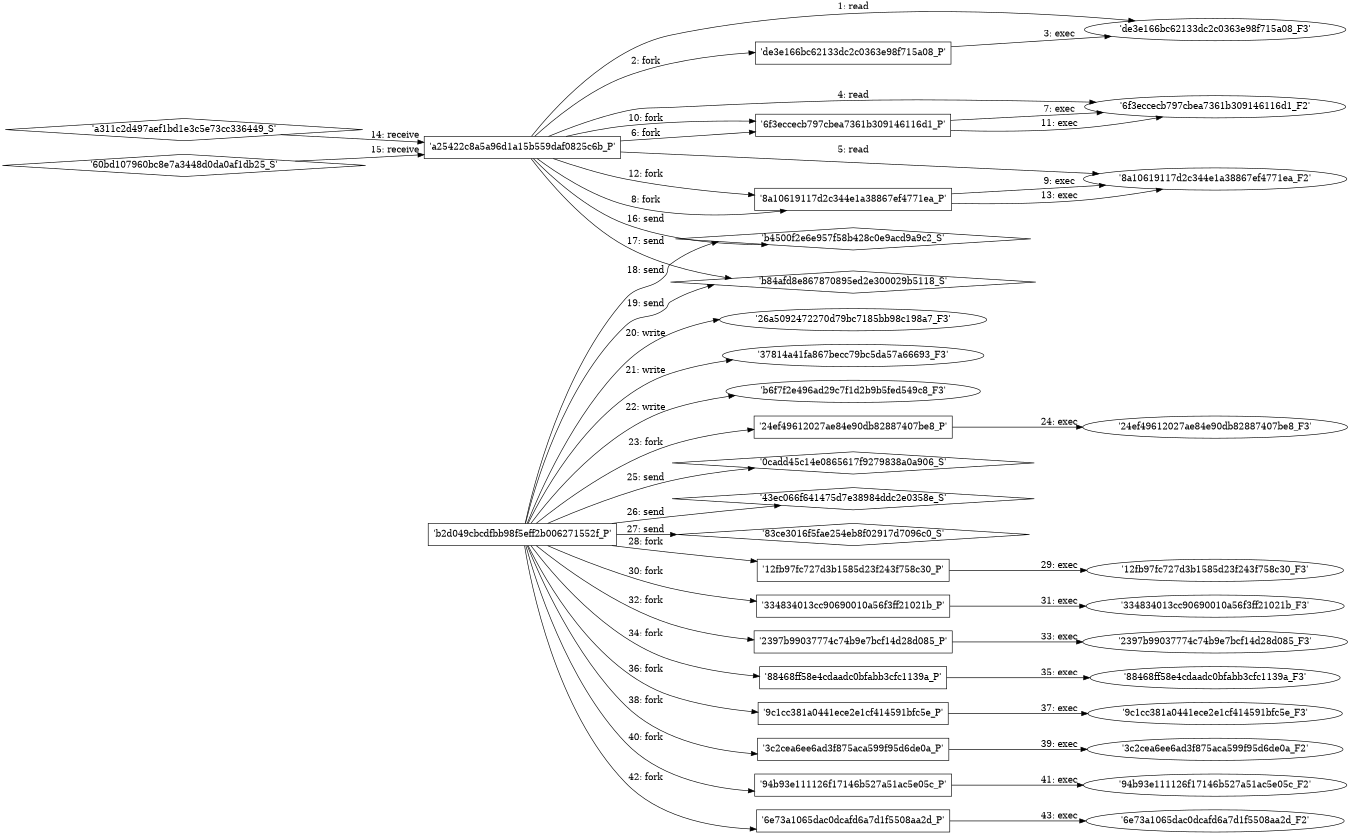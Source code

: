 digraph "D:\Learning\Paper\apt\基于CTI的攻击预警\Dataset\攻击图\ASGfromALLCTI\Threat Roundup for January 7 to January 14.dot" {
rankdir="LR"
size="9"
fixedsize="false"
splines="true"
nodesep=0.3
ranksep=0
fontsize=10
overlap="scalexy"
engine= "neato"
	"'de3e166bc62133dc2c0363e98f715a08_F3'" [node_type=file shape=ellipse]
	"'a25422c8a5a96d1a15b559daf0825c6b_P'" [node_type=Process shape=box]
	"'a25422c8a5a96d1a15b559daf0825c6b_P'" -> "'de3e166bc62133dc2c0363e98f715a08_F3'" [label="1: read"]
	"'a25422c8a5a96d1a15b559daf0825c6b_P'" [node_type=Process shape=box]
	"'de3e166bc62133dc2c0363e98f715a08_P'" [node_type=Process shape=box]
	"'a25422c8a5a96d1a15b559daf0825c6b_P'" -> "'de3e166bc62133dc2c0363e98f715a08_P'" [label="2: fork"]
	"'de3e166bc62133dc2c0363e98f715a08_P'" [node_type=Process shape=box]
	"'de3e166bc62133dc2c0363e98f715a08_F3'" [node_type=File shape=ellipse]
	"'de3e166bc62133dc2c0363e98f715a08_P'" -> "'de3e166bc62133dc2c0363e98f715a08_F3'" [label="3: exec"]
	"'6f3eccecb797cbea7361b309146116d1_F2'" [node_type=file shape=ellipse]
	"'a25422c8a5a96d1a15b559daf0825c6b_P'" [node_type=Process shape=box]
	"'a25422c8a5a96d1a15b559daf0825c6b_P'" -> "'6f3eccecb797cbea7361b309146116d1_F2'" [label="4: read"]
	"'8a10619117d2c344e1a38867ef4771ea_F2'" [node_type=file shape=ellipse]
	"'a25422c8a5a96d1a15b559daf0825c6b_P'" [node_type=Process shape=box]
	"'a25422c8a5a96d1a15b559daf0825c6b_P'" -> "'8a10619117d2c344e1a38867ef4771ea_F2'" [label="5: read"]
	"'a25422c8a5a96d1a15b559daf0825c6b_P'" [node_type=Process shape=box]
	"'6f3eccecb797cbea7361b309146116d1_P'" [node_type=Process shape=box]
	"'a25422c8a5a96d1a15b559daf0825c6b_P'" -> "'6f3eccecb797cbea7361b309146116d1_P'" [label="6: fork"]
	"'6f3eccecb797cbea7361b309146116d1_P'" [node_type=Process shape=box]
	"'6f3eccecb797cbea7361b309146116d1_F2'" [node_type=File shape=ellipse]
	"'6f3eccecb797cbea7361b309146116d1_P'" -> "'6f3eccecb797cbea7361b309146116d1_F2'" [label="7: exec"]
	"'a25422c8a5a96d1a15b559daf0825c6b_P'" [node_type=Process shape=box]
	"'8a10619117d2c344e1a38867ef4771ea_P'" [node_type=Process shape=box]
	"'a25422c8a5a96d1a15b559daf0825c6b_P'" -> "'8a10619117d2c344e1a38867ef4771ea_P'" [label="8: fork"]
	"'8a10619117d2c344e1a38867ef4771ea_P'" [node_type=Process shape=box]
	"'8a10619117d2c344e1a38867ef4771ea_F2'" [node_type=File shape=ellipse]
	"'8a10619117d2c344e1a38867ef4771ea_P'" -> "'8a10619117d2c344e1a38867ef4771ea_F2'" [label="9: exec"]
	"'a25422c8a5a96d1a15b559daf0825c6b_P'" [node_type=Process shape=box]
	"'6f3eccecb797cbea7361b309146116d1_P'" [node_type=Process shape=box]
	"'a25422c8a5a96d1a15b559daf0825c6b_P'" -> "'6f3eccecb797cbea7361b309146116d1_P'" [label="10: fork"]
	"'6f3eccecb797cbea7361b309146116d1_P'" [node_type=Process shape=box]
	"'6f3eccecb797cbea7361b309146116d1_F2'" [node_type=File shape=ellipse]
	"'6f3eccecb797cbea7361b309146116d1_P'" -> "'6f3eccecb797cbea7361b309146116d1_F2'" [label="11: exec"]
	"'a25422c8a5a96d1a15b559daf0825c6b_P'" [node_type=Process shape=box]
	"'8a10619117d2c344e1a38867ef4771ea_P'" [node_type=Process shape=box]
	"'a25422c8a5a96d1a15b559daf0825c6b_P'" -> "'8a10619117d2c344e1a38867ef4771ea_P'" [label="12: fork"]
	"'8a10619117d2c344e1a38867ef4771ea_P'" [node_type=Process shape=box]
	"'8a10619117d2c344e1a38867ef4771ea_F2'" [node_type=File shape=ellipse]
	"'8a10619117d2c344e1a38867ef4771ea_P'" -> "'8a10619117d2c344e1a38867ef4771ea_F2'" [label="13: exec"]
	"'a25422c8a5a96d1a15b559daf0825c6b_P'" [node_type=Process shape=box]
	"'a311c2d497aef1bd1e3c5e73cc336449_S'" [node_type=Socket shape=diamond]
	"'a311c2d497aef1bd1e3c5e73cc336449_S'" -> "'a25422c8a5a96d1a15b559daf0825c6b_P'" [label="14: receive"]
	"'a25422c8a5a96d1a15b559daf0825c6b_P'" [node_type=Process shape=box]
	"'60bd107960bc8e7a3448d0da0af1db25_S'" [node_type=Socket shape=diamond]
	"'60bd107960bc8e7a3448d0da0af1db25_S'" -> "'a25422c8a5a96d1a15b559daf0825c6b_P'" [label="15: receive"]
	"'b4500f2e6e957f58b428c0e9acd9a9c2_S'" [node_type=Socket shape=diamond]
	"'a25422c8a5a96d1a15b559daf0825c6b_P'" [node_type=Process shape=box]
	"'a25422c8a5a96d1a15b559daf0825c6b_P'" -> "'b4500f2e6e957f58b428c0e9acd9a9c2_S'" [label="16: send"]
	"'b84afd8e867870895ed2e300029b5118_S'" [node_type=Socket shape=diamond]
	"'a25422c8a5a96d1a15b559daf0825c6b_P'" [node_type=Process shape=box]
	"'a25422c8a5a96d1a15b559daf0825c6b_P'" -> "'b84afd8e867870895ed2e300029b5118_S'" [label="17: send"]
	"'b4500f2e6e957f58b428c0e9acd9a9c2_S'" [node_type=Socket shape=diamond]
	"'b2d049cbcdfbb98f5eff2b006271552f_P'" [node_type=Process shape=box]
	"'b2d049cbcdfbb98f5eff2b006271552f_P'" -> "'b4500f2e6e957f58b428c0e9acd9a9c2_S'" [label="18: send"]
	"'b84afd8e867870895ed2e300029b5118_S'" [node_type=Socket shape=diamond]
	"'b2d049cbcdfbb98f5eff2b006271552f_P'" [node_type=Process shape=box]
	"'b2d049cbcdfbb98f5eff2b006271552f_P'" -> "'b84afd8e867870895ed2e300029b5118_S'" [label="19: send"]
	"'26a5092472270d79bc7185bb98c198a7_F3'" [node_type=file shape=ellipse]
	"'b2d049cbcdfbb98f5eff2b006271552f_P'" [node_type=Process shape=box]
	"'b2d049cbcdfbb98f5eff2b006271552f_P'" -> "'26a5092472270d79bc7185bb98c198a7_F3'" [label="20: write"]
	"'37814a41fa867becc79bc5da57a66693_F3'" [node_type=file shape=ellipse]
	"'b2d049cbcdfbb98f5eff2b006271552f_P'" [node_type=Process shape=box]
	"'b2d049cbcdfbb98f5eff2b006271552f_P'" -> "'37814a41fa867becc79bc5da57a66693_F3'" [label="21: write"]
	"'b6f7f2e496ad29c7f1d2b9b5fed549c8_F3'" [node_type=file shape=ellipse]
	"'b2d049cbcdfbb98f5eff2b006271552f_P'" [node_type=Process shape=box]
	"'b2d049cbcdfbb98f5eff2b006271552f_P'" -> "'b6f7f2e496ad29c7f1d2b9b5fed549c8_F3'" [label="22: write"]
	"'b2d049cbcdfbb98f5eff2b006271552f_P'" [node_type=Process shape=box]
	"'24ef49612027ae84e90db82887407be8_P'" [node_type=Process shape=box]
	"'b2d049cbcdfbb98f5eff2b006271552f_P'" -> "'24ef49612027ae84e90db82887407be8_P'" [label="23: fork"]
	"'24ef49612027ae84e90db82887407be8_P'" [node_type=Process shape=box]
	"'24ef49612027ae84e90db82887407be8_F3'" [node_type=File shape=ellipse]
	"'24ef49612027ae84e90db82887407be8_P'" -> "'24ef49612027ae84e90db82887407be8_F3'" [label="24: exec"]
	"'0cadd45c14e0865617f9279838a0a906_S'" [node_type=Socket shape=diamond]
	"'b2d049cbcdfbb98f5eff2b006271552f_P'" [node_type=Process shape=box]
	"'b2d049cbcdfbb98f5eff2b006271552f_P'" -> "'0cadd45c14e0865617f9279838a0a906_S'" [label="25: send"]
	"'43ec066f641475d7e38984ddc2e0358e_S'" [node_type=Socket shape=diamond]
	"'b2d049cbcdfbb98f5eff2b006271552f_P'" [node_type=Process shape=box]
	"'b2d049cbcdfbb98f5eff2b006271552f_P'" -> "'43ec066f641475d7e38984ddc2e0358e_S'" [label="26: send"]
	"'83ce3016f5fae254eb8f02917d7096c0_S'" [node_type=Socket shape=diamond]
	"'b2d049cbcdfbb98f5eff2b006271552f_P'" [node_type=Process shape=box]
	"'b2d049cbcdfbb98f5eff2b006271552f_P'" -> "'83ce3016f5fae254eb8f02917d7096c0_S'" [label="27: send"]
	"'b2d049cbcdfbb98f5eff2b006271552f_P'" [node_type=Process shape=box]
	"'12fb97fc727d3b1585d23f243f758c30_P'" [node_type=Process shape=box]
	"'b2d049cbcdfbb98f5eff2b006271552f_P'" -> "'12fb97fc727d3b1585d23f243f758c30_P'" [label="28: fork"]
	"'12fb97fc727d3b1585d23f243f758c30_P'" [node_type=Process shape=box]
	"'12fb97fc727d3b1585d23f243f758c30_F3'" [node_type=File shape=ellipse]
	"'12fb97fc727d3b1585d23f243f758c30_P'" -> "'12fb97fc727d3b1585d23f243f758c30_F3'" [label="29: exec"]
	"'b2d049cbcdfbb98f5eff2b006271552f_P'" [node_type=Process shape=box]
	"'334834013cc90690010a56f3ff21021b_P'" [node_type=Process shape=box]
	"'b2d049cbcdfbb98f5eff2b006271552f_P'" -> "'334834013cc90690010a56f3ff21021b_P'" [label="30: fork"]
	"'334834013cc90690010a56f3ff21021b_P'" [node_type=Process shape=box]
	"'334834013cc90690010a56f3ff21021b_F3'" [node_type=File shape=ellipse]
	"'334834013cc90690010a56f3ff21021b_P'" -> "'334834013cc90690010a56f3ff21021b_F3'" [label="31: exec"]
	"'b2d049cbcdfbb98f5eff2b006271552f_P'" [node_type=Process shape=box]
	"'2397b99037774c74b9e7bcf14d28d085_P'" [node_type=Process shape=box]
	"'b2d049cbcdfbb98f5eff2b006271552f_P'" -> "'2397b99037774c74b9e7bcf14d28d085_P'" [label="32: fork"]
	"'2397b99037774c74b9e7bcf14d28d085_P'" [node_type=Process shape=box]
	"'2397b99037774c74b9e7bcf14d28d085_F3'" [node_type=File shape=ellipse]
	"'2397b99037774c74b9e7bcf14d28d085_P'" -> "'2397b99037774c74b9e7bcf14d28d085_F3'" [label="33: exec"]
	"'b2d049cbcdfbb98f5eff2b006271552f_P'" [node_type=Process shape=box]
	"'88468ff58e4cdaadc0bfabb3cfc1139a_P'" [node_type=Process shape=box]
	"'b2d049cbcdfbb98f5eff2b006271552f_P'" -> "'88468ff58e4cdaadc0bfabb3cfc1139a_P'" [label="34: fork"]
	"'88468ff58e4cdaadc0bfabb3cfc1139a_P'" [node_type=Process shape=box]
	"'88468ff58e4cdaadc0bfabb3cfc1139a_F3'" [node_type=File shape=ellipse]
	"'88468ff58e4cdaadc0bfabb3cfc1139a_P'" -> "'88468ff58e4cdaadc0bfabb3cfc1139a_F3'" [label="35: exec"]
	"'b2d049cbcdfbb98f5eff2b006271552f_P'" [node_type=Process shape=box]
	"'9c1cc381a0441ece2e1cf414591bfc5e_P'" [node_type=Process shape=box]
	"'b2d049cbcdfbb98f5eff2b006271552f_P'" -> "'9c1cc381a0441ece2e1cf414591bfc5e_P'" [label="36: fork"]
	"'9c1cc381a0441ece2e1cf414591bfc5e_P'" [node_type=Process shape=box]
	"'9c1cc381a0441ece2e1cf414591bfc5e_F3'" [node_type=File shape=ellipse]
	"'9c1cc381a0441ece2e1cf414591bfc5e_P'" -> "'9c1cc381a0441ece2e1cf414591bfc5e_F3'" [label="37: exec"]
	"'b2d049cbcdfbb98f5eff2b006271552f_P'" [node_type=Process shape=box]
	"'3c2cea6ee6ad3f875aca599f95d6de0a_P'" [node_type=Process shape=box]
	"'b2d049cbcdfbb98f5eff2b006271552f_P'" -> "'3c2cea6ee6ad3f875aca599f95d6de0a_P'" [label="38: fork"]
	"'3c2cea6ee6ad3f875aca599f95d6de0a_P'" [node_type=Process shape=box]
	"'3c2cea6ee6ad3f875aca599f95d6de0a_F2'" [node_type=File shape=ellipse]
	"'3c2cea6ee6ad3f875aca599f95d6de0a_P'" -> "'3c2cea6ee6ad3f875aca599f95d6de0a_F2'" [label="39: exec"]
	"'b2d049cbcdfbb98f5eff2b006271552f_P'" [node_type=Process shape=box]
	"'94b93e111126f17146b527a51ac5e05c_P'" [node_type=Process shape=box]
	"'b2d049cbcdfbb98f5eff2b006271552f_P'" -> "'94b93e111126f17146b527a51ac5e05c_P'" [label="40: fork"]
	"'94b93e111126f17146b527a51ac5e05c_P'" [node_type=Process shape=box]
	"'94b93e111126f17146b527a51ac5e05c_F2'" [node_type=File shape=ellipse]
	"'94b93e111126f17146b527a51ac5e05c_P'" -> "'94b93e111126f17146b527a51ac5e05c_F2'" [label="41: exec"]
	"'b2d049cbcdfbb98f5eff2b006271552f_P'" [node_type=Process shape=box]
	"'6e73a1065dac0dcafd6a7d1f5508aa2d_P'" [node_type=Process shape=box]
	"'b2d049cbcdfbb98f5eff2b006271552f_P'" -> "'6e73a1065dac0dcafd6a7d1f5508aa2d_P'" [label="42: fork"]
	"'6e73a1065dac0dcafd6a7d1f5508aa2d_P'" [node_type=Process shape=box]
	"'6e73a1065dac0dcafd6a7d1f5508aa2d_F2'" [node_type=File shape=ellipse]
	"'6e73a1065dac0dcafd6a7d1f5508aa2d_P'" -> "'6e73a1065dac0dcafd6a7d1f5508aa2d_F2'" [label="43: exec"]
}
